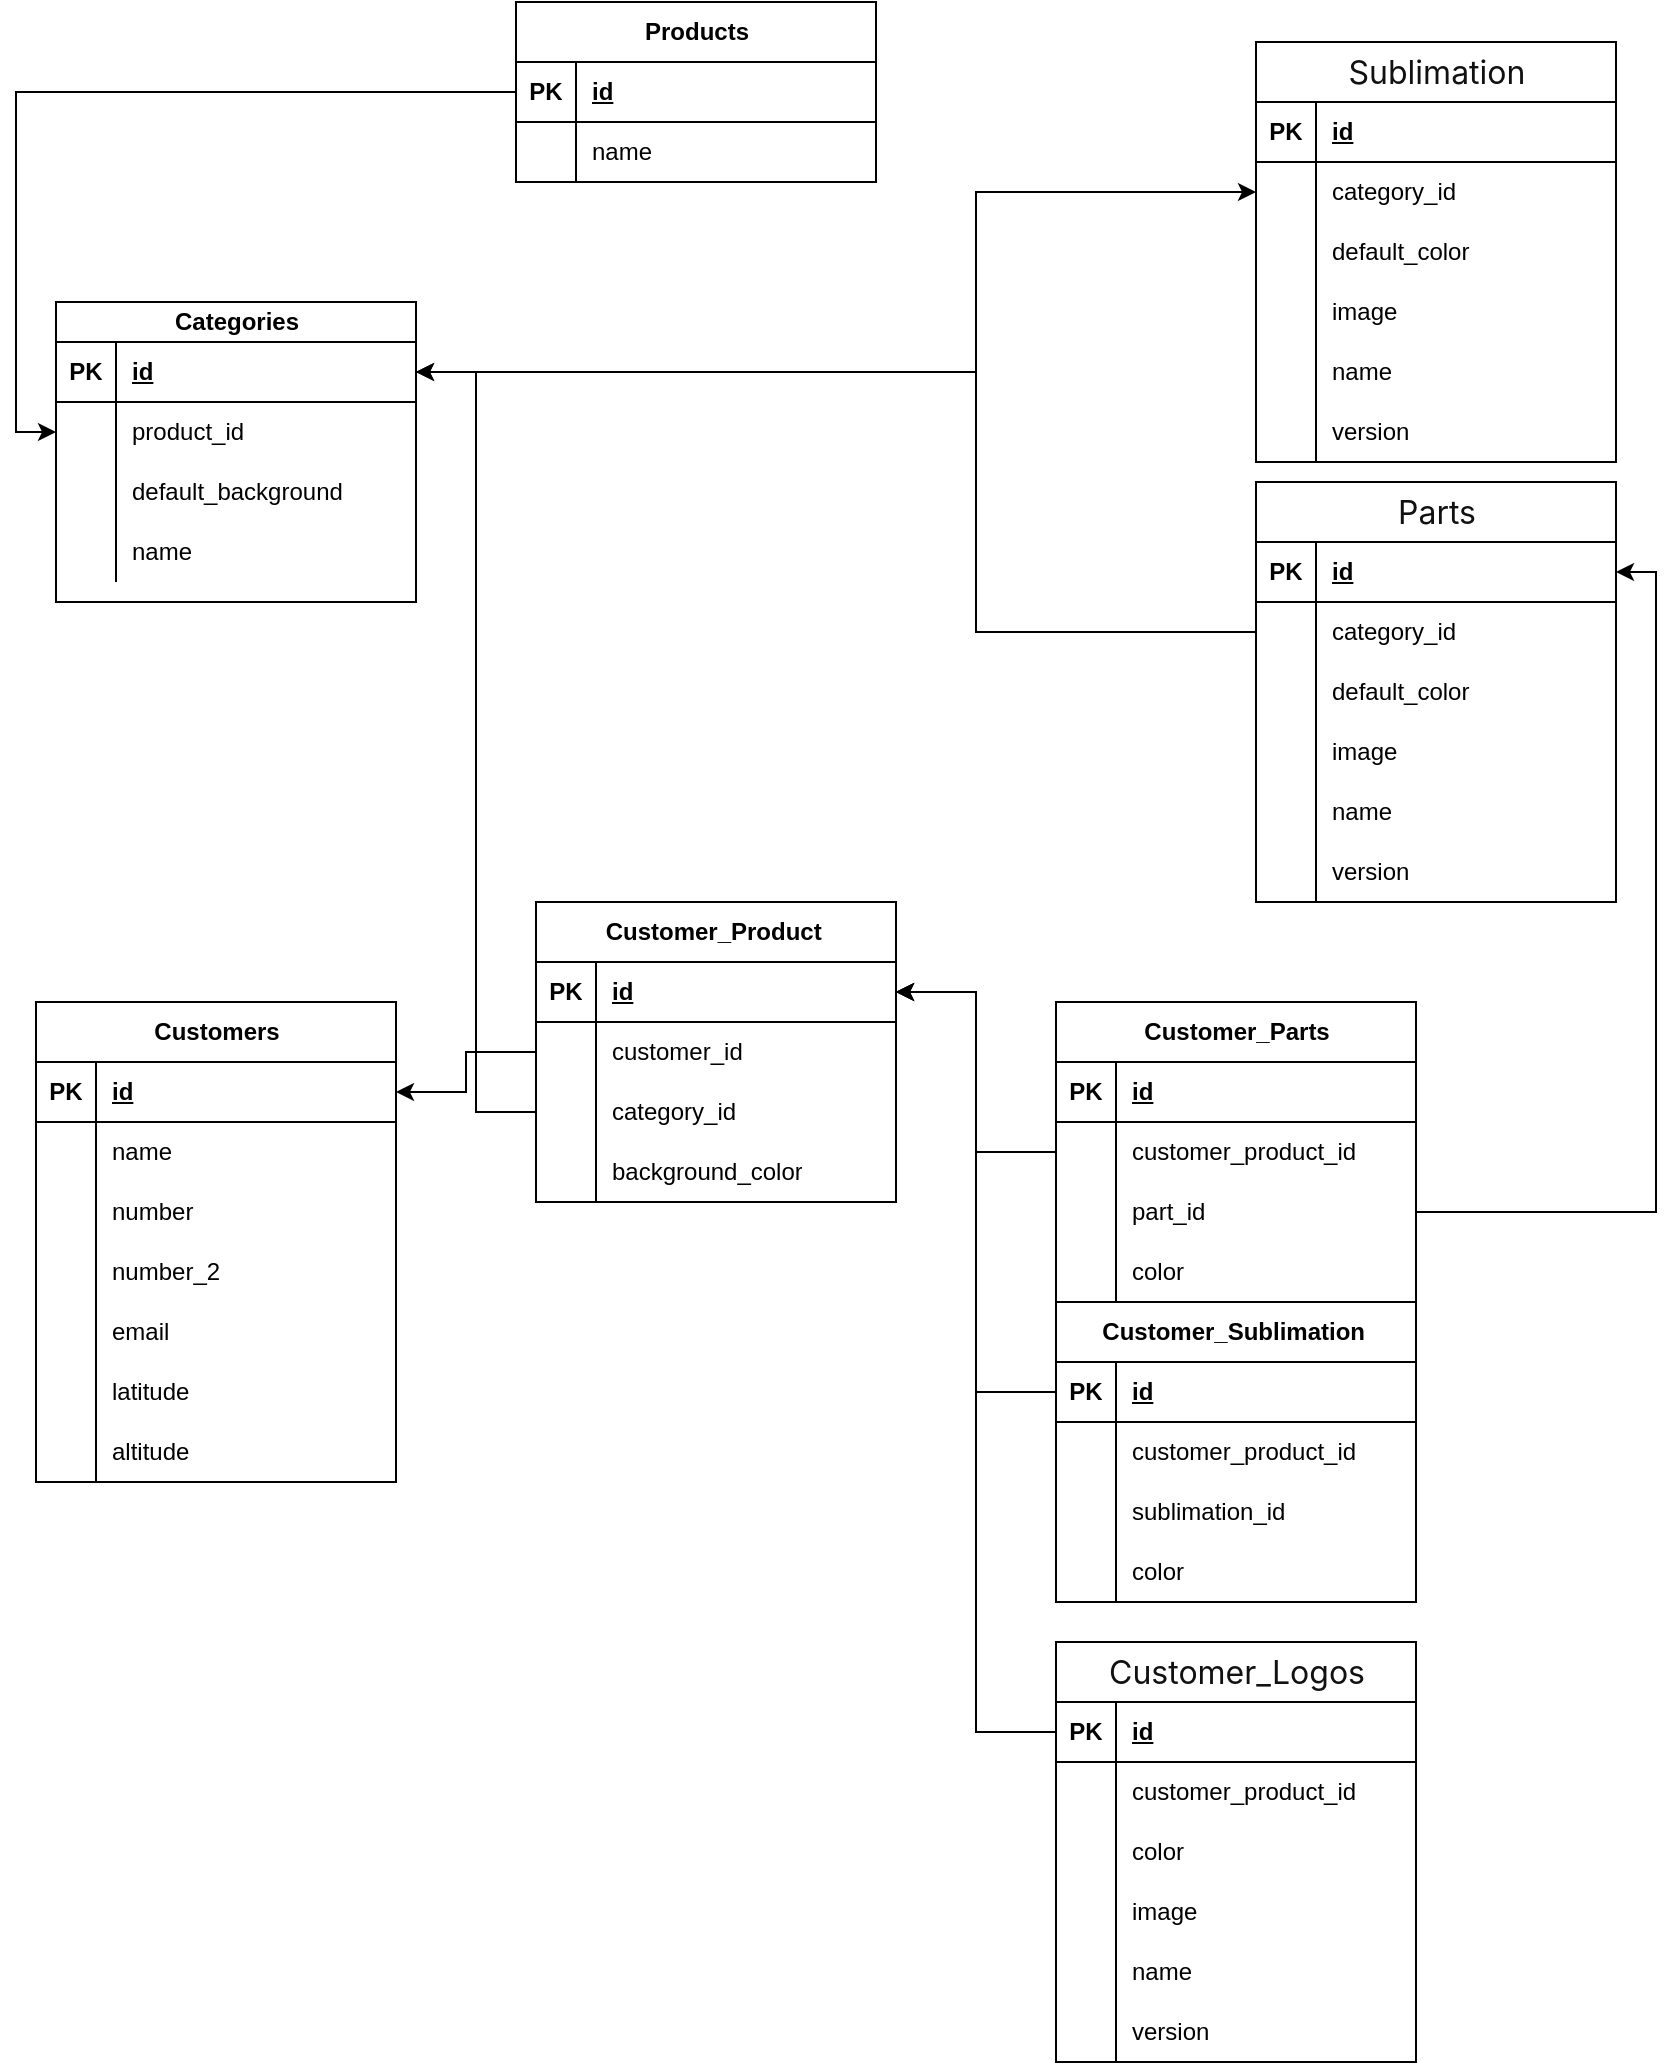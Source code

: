 <mxfile version="24.4.9" type="device">
  <diagram name="Page-1" id="UNpAzSC1T7zD9veymnvY">
    <mxGraphModel dx="3000" dy="2614" grid="1" gridSize="10" guides="1" tooltips="1" connect="1" arrows="1" fold="1" page="1" pageScale="1" pageWidth="850" pageHeight="1100" math="0" shadow="0">
      <root>
        <mxCell id="0" />
        <mxCell id="1" parent="0" />
        <mxCell id="gcNN398vNi2Sm4N6lBaj-1" value="Products" style="shape=table;startSize=30;container=1;collapsible=1;childLayout=tableLayout;fixedRows=1;rowLines=0;fontStyle=1;align=center;resizeLast=1;html=1;" vertex="1" parent="1">
          <mxGeometry x="270" y="-10" width="180" height="90" as="geometry" />
        </mxCell>
        <mxCell id="gcNN398vNi2Sm4N6lBaj-2" value="" style="shape=tableRow;horizontal=0;startSize=0;swimlaneHead=0;swimlaneBody=0;fillColor=none;collapsible=0;dropTarget=0;points=[[0,0.5],[1,0.5]];portConstraint=eastwest;top=0;left=0;right=0;bottom=1;" vertex="1" parent="gcNN398vNi2Sm4N6lBaj-1">
          <mxGeometry y="30" width="180" height="30" as="geometry" />
        </mxCell>
        <mxCell id="gcNN398vNi2Sm4N6lBaj-3" value="PK" style="shape=partialRectangle;connectable=0;fillColor=none;top=0;left=0;bottom=0;right=0;fontStyle=1;overflow=hidden;whiteSpace=wrap;html=1;" vertex="1" parent="gcNN398vNi2Sm4N6lBaj-2">
          <mxGeometry width="30" height="30" as="geometry">
            <mxRectangle width="30" height="30" as="alternateBounds" />
          </mxGeometry>
        </mxCell>
        <mxCell id="gcNN398vNi2Sm4N6lBaj-4" value="id" style="shape=partialRectangle;connectable=0;fillColor=none;top=0;left=0;bottom=0;right=0;align=left;spacingLeft=6;fontStyle=5;overflow=hidden;whiteSpace=wrap;html=1;" vertex="1" parent="gcNN398vNi2Sm4N6lBaj-2">
          <mxGeometry x="30" width="150" height="30" as="geometry">
            <mxRectangle width="150" height="30" as="alternateBounds" />
          </mxGeometry>
        </mxCell>
        <mxCell id="gcNN398vNi2Sm4N6lBaj-5" value="" style="shape=tableRow;horizontal=0;startSize=0;swimlaneHead=0;swimlaneBody=0;fillColor=none;collapsible=0;dropTarget=0;points=[[0,0.5],[1,0.5]];portConstraint=eastwest;top=0;left=0;right=0;bottom=0;" vertex="1" parent="gcNN398vNi2Sm4N6lBaj-1">
          <mxGeometry y="60" width="180" height="30" as="geometry" />
        </mxCell>
        <mxCell id="gcNN398vNi2Sm4N6lBaj-6" value="" style="shape=partialRectangle;connectable=0;fillColor=none;top=0;left=0;bottom=0;right=0;editable=1;overflow=hidden;whiteSpace=wrap;html=1;" vertex="1" parent="gcNN398vNi2Sm4N6lBaj-5">
          <mxGeometry width="30" height="30" as="geometry">
            <mxRectangle width="30" height="30" as="alternateBounds" />
          </mxGeometry>
        </mxCell>
        <mxCell id="gcNN398vNi2Sm4N6lBaj-7" value="name" style="shape=partialRectangle;connectable=0;fillColor=none;top=0;left=0;bottom=0;right=0;align=left;spacingLeft=6;overflow=hidden;whiteSpace=wrap;html=1;" vertex="1" parent="gcNN398vNi2Sm4N6lBaj-5">
          <mxGeometry x="30" width="150" height="30" as="geometry">
            <mxRectangle width="150" height="30" as="alternateBounds" />
          </mxGeometry>
        </mxCell>
        <mxCell id="gcNN398vNi2Sm4N6lBaj-14" value="Categories" style="shape=table;startSize=20;container=1;collapsible=1;childLayout=tableLayout;fixedRows=1;rowLines=0;fontStyle=1;align=center;resizeLast=1;html=1;" vertex="1" parent="1">
          <mxGeometry x="40" y="140" width="180" height="150" as="geometry" />
        </mxCell>
        <mxCell id="gcNN398vNi2Sm4N6lBaj-15" value="" style="shape=tableRow;horizontal=0;startSize=0;swimlaneHead=0;swimlaneBody=0;fillColor=none;collapsible=0;dropTarget=0;points=[[0,0.5],[1,0.5]];portConstraint=eastwest;top=0;left=0;right=0;bottom=1;" vertex="1" parent="gcNN398vNi2Sm4N6lBaj-14">
          <mxGeometry y="20" width="180" height="30" as="geometry" />
        </mxCell>
        <mxCell id="gcNN398vNi2Sm4N6lBaj-16" value="PK" style="shape=partialRectangle;connectable=0;fillColor=none;top=0;left=0;bottom=0;right=0;fontStyle=1;overflow=hidden;whiteSpace=wrap;html=1;" vertex="1" parent="gcNN398vNi2Sm4N6lBaj-15">
          <mxGeometry width="30" height="30" as="geometry">
            <mxRectangle width="30" height="30" as="alternateBounds" />
          </mxGeometry>
        </mxCell>
        <mxCell id="gcNN398vNi2Sm4N6lBaj-17" value="id" style="shape=partialRectangle;connectable=0;fillColor=none;top=0;left=0;bottom=0;right=0;align=left;spacingLeft=6;fontStyle=5;overflow=hidden;whiteSpace=wrap;html=1;" vertex="1" parent="gcNN398vNi2Sm4N6lBaj-15">
          <mxGeometry x="30" width="150" height="30" as="geometry">
            <mxRectangle width="150" height="30" as="alternateBounds" />
          </mxGeometry>
        </mxCell>
        <mxCell id="gcNN398vNi2Sm4N6lBaj-18" value="" style="shape=tableRow;horizontal=0;startSize=0;swimlaneHead=0;swimlaneBody=0;fillColor=none;collapsible=0;dropTarget=0;points=[[0,0.5],[1,0.5]];portConstraint=eastwest;top=0;left=0;right=0;bottom=0;" vertex="1" parent="gcNN398vNi2Sm4N6lBaj-14">
          <mxGeometry y="50" width="180" height="30" as="geometry" />
        </mxCell>
        <mxCell id="gcNN398vNi2Sm4N6lBaj-19" value="" style="shape=partialRectangle;connectable=0;fillColor=none;top=0;left=0;bottom=0;right=0;editable=1;overflow=hidden;whiteSpace=wrap;html=1;" vertex="1" parent="gcNN398vNi2Sm4N6lBaj-18">
          <mxGeometry width="30" height="30" as="geometry">
            <mxRectangle width="30" height="30" as="alternateBounds" />
          </mxGeometry>
        </mxCell>
        <mxCell id="gcNN398vNi2Sm4N6lBaj-20" value="product_id" style="shape=partialRectangle;connectable=0;fillColor=none;top=0;left=0;bottom=0;right=0;align=left;spacingLeft=6;overflow=hidden;whiteSpace=wrap;html=1;" vertex="1" parent="gcNN398vNi2Sm4N6lBaj-18">
          <mxGeometry x="30" width="150" height="30" as="geometry">
            <mxRectangle width="150" height="30" as="alternateBounds" />
          </mxGeometry>
        </mxCell>
        <mxCell id="gcNN398vNi2Sm4N6lBaj-21" value="" style="shape=tableRow;horizontal=0;startSize=0;swimlaneHead=0;swimlaneBody=0;fillColor=none;collapsible=0;dropTarget=0;points=[[0,0.5],[1,0.5]];portConstraint=eastwest;top=0;left=0;right=0;bottom=0;" vertex="1" parent="gcNN398vNi2Sm4N6lBaj-14">
          <mxGeometry y="80" width="180" height="30" as="geometry" />
        </mxCell>
        <mxCell id="gcNN398vNi2Sm4N6lBaj-22" value="" style="shape=partialRectangle;connectable=0;fillColor=none;top=0;left=0;bottom=0;right=0;editable=1;overflow=hidden;whiteSpace=wrap;html=1;" vertex="1" parent="gcNN398vNi2Sm4N6lBaj-21">
          <mxGeometry width="30" height="30" as="geometry">
            <mxRectangle width="30" height="30" as="alternateBounds" />
          </mxGeometry>
        </mxCell>
        <mxCell id="gcNN398vNi2Sm4N6lBaj-23" value="default_background" style="shape=partialRectangle;connectable=0;fillColor=none;top=0;left=0;bottom=0;right=0;align=left;spacingLeft=6;overflow=hidden;whiteSpace=wrap;html=1;" vertex="1" parent="gcNN398vNi2Sm4N6lBaj-21">
          <mxGeometry x="30" width="150" height="30" as="geometry">
            <mxRectangle width="150" height="30" as="alternateBounds" />
          </mxGeometry>
        </mxCell>
        <mxCell id="gcNN398vNi2Sm4N6lBaj-24" value="" style="shape=tableRow;horizontal=0;startSize=0;swimlaneHead=0;swimlaneBody=0;fillColor=none;collapsible=0;dropTarget=0;points=[[0,0.5],[1,0.5]];portConstraint=eastwest;top=0;left=0;right=0;bottom=0;" vertex="1" parent="gcNN398vNi2Sm4N6lBaj-14">
          <mxGeometry y="110" width="180" height="30" as="geometry" />
        </mxCell>
        <mxCell id="gcNN398vNi2Sm4N6lBaj-25" value="" style="shape=partialRectangle;connectable=0;fillColor=none;top=0;left=0;bottom=0;right=0;editable=1;overflow=hidden;whiteSpace=wrap;html=1;" vertex="1" parent="gcNN398vNi2Sm4N6lBaj-24">
          <mxGeometry width="30" height="30" as="geometry">
            <mxRectangle width="30" height="30" as="alternateBounds" />
          </mxGeometry>
        </mxCell>
        <mxCell id="gcNN398vNi2Sm4N6lBaj-26" value="name" style="shape=partialRectangle;connectable=0;fillColor=none;top=0;left=0;bottom=0;right=0;align=left;spacingLeft=6;overflow=hidden;whiteSpace=wrap;html=1;" vertex="1" parent="gcNN398vNi2Sm4N6lBaj-24">
          <mxGeometry x="30" width="150" height="30" as="geometry">
            <mxRectangle width="150" height="30" as="alternateBounds" />
          </mxGeometry>
        </mxCell>
        <mxCell id="gcNN398vNi2Sm4N6lBaj-27" style="edgeStyle=orthogonalEdgeStyle;rounded=0;orthogonalLoop=1;jettySize=auto;html=1;" edge="1" parent="1" source="gcNN398vNi2Sm4N6lBaj-2" target="gcNN398vNi2Sm4N6lBaj-18">
          <mxGeometry relative="1" as="geometry">
            <Array as="points">
              <mxPoint x="20" y="35" />
              <mxPoint x="20" y="205" />
            </Array>
          </mxGeometry>
        </mxCell>
        <mxCell id="gcNN398vNi2Sm4N6lBaj-28" value="&lt;span style=&quot;color: rgb(17, 17, 17); font-family: -apple-system, BlinkMacSystemFont, &amp;quot;Segoe UI&amp;quot;, Roboto, Oxygen-Sans, &amp;quot;Apple Color Emoji&amp;quot;, &amp;quot;Segoe UI Emoji&amp;quot;, &amp;quot;Segoe UI Symbol&amp;quot;, Ubuntu, Cantarell, &amp;quot;Fira Sans&amp;quot;, &amp;quot;Droid Sans&amp;quot;, &amp;quot;Helvetica Neue&amp;quot;, Helvetica, &amp;quot;ヒラギノ角ゴ Pro W3&amp;quot;, メイリオ, Meiryo, &amp;quot;ＭＳ Ｐゴシック&amp;quot;, Arial, sans-serif; font-size: 16px; font-weight: 400; text-align: left; text-wrap: wrap; background-color: rgb(255, 255, 255);&quot;&gt;Sublimation&lt;/span&gt;" style="shape=table;startSize=30;container=1;collapsible=1;childLayout=tableLayout;fixedRows=1;rowLines=0;fontStyle=1;align=center;resizeLast=1;html=1;" vertex="1" parent="1">
          <mxGeometry x="640" y="10" width="180" height="210" as="geometry">
            <mxRectangle x="520" y="100" width="120" height="30" as="alternateBounds" />
          </mxGeometry>
        </mxCell>
        <mxCell id="gcNN398vNi2Sm4N6lBaj-29" value="" style="shape=tableRow;horizontal=0;startSize=0;swimlaneHead=0;swimlaneBody=0;fillColor=none;collapsible=0;dropTarget=0;points=[[0,0.5],[1,0.5]];portConstraint=eastwest;top=0;left=0;right=0;bottom=1;" vertex="1" parent="gcNN398vNi2Sm4N6lBaj-28">
          <mxGeometry y="30" width="180" height="30" as="geometry" />
        </mxCell>
        <mxCell id="gcNN398vNi2Sm4N6lBaj-30" value="PK" style="shape=partialRectangle;connectable=0;fillColor=none;top=0;left=0;bottom=0;right=0;fontStyle=1;overflow=hidden;whiteSpace=wrap;html=1;" vertex="1" parent="gcNN398vNi2Sm4N6lBaj-29">
          <mxGeometry width="30" height="30" as="geometry">
            <mxRectangle width="30" height="30" as="alternateBounds" />
          </mxGeometry>
        </mxCell>
        <mxCell id="gcNN398vNi2Sm4N6lBaj-31" value="id" style="shape=partialRectangle;connectable=0;fillColor=none;top=0;left=0;bottom=0;right=0;align=left;spacingLeft=6;fontStyle=5;overflow=hidden;whiteSpace=wrap;html=1;" vertex="1" parent="gcNN398vNi2Sm4N6lBaj-29">
          <mxGeometry x="30" width="150" height="30" as="geometry">
            <mxRectangle width="150" height="30" as="alternateBounds" />
          </mxGeometry>
        </mxCell>
        <mxCell id="gcNN398vNi2Sm4N6lBaj-32" value="" style="shape=tableRow;horizontal=0;startSize=0;swimlaneHead=0;swimlaneBody=0;fillColor=none;collapsible=0;dropTarget=0;points=[[0,0.5],[1,0.5]];portConstraint=eastwest;top=0;left=0;right=0;bottom=0;" vertex="1" parent="gcNN398vNi2Sm4N6lBaj-28">
          <mxGeometry y="60" width="180" height="30" as="geometry" />
        </mxCell>
        <mxCell id="gcNN398vNi2Sm4N6lBaj-33" value="" style="shape=partialRectangle;connectable=0;fillColor=none;top=0;left=0;bottom=0;right=0;editable=1;overflow=hidden;whiteSpace=wrap;html=1;" vertex="1" parent="gcNN398vNi2Sm4N6lBaj-32">
          <mxGeometry width="30" height="30" as="geometry">
            <mxRectangle width="30" height="30" as="alternateBounds" />
          </mxGeometry>
        </mxCell>
        <mxCell id="gcNN398vNi2Sm4N6lBaj-34" value="category_id" style="shape=partialRectangle;connectable=0;fillColor=none;top=0;left=0;bottom=0;right=0;align=left;spacingLeft=6;overflow=hidden;whiteSpace=wrap;html=1;" vertex="1" parent="gcNN398vNi2Sm4N6lBaj-32">
          <mxGeometry x="30" width="150" height="30" as="geometry">
            <mxRectangle width="150" height="30" as="alternateBounds" />
          </mxGeometry>
        </mxCell>
        <mxCell id="gcNN398vNi2Sm4N6lBaj-35" value="" style="shape=tableRow;horizontal=0;startSize=0;swimlaneHead=0;swimlaneBody=0;fillColor=none;collapsible=0;dropTarget=0;points=[[0,0.5],[1,0.5]];portConstraint=eastwest;top=0;left=0;right=0;bottom=0;" vertex="1" parent="gcNN398vNi2Sm4N6lBaj-28">
          <mxGeometry y="90" width="180" height="30" as="geometry" />
        </mxCell>
        <mxCell id="gcNN398vNi2Sm4N6lBaj-36" value="" style="shape=partialRectangle;connectable=0;fillColor=none;top=0;left=0;bottom=0;right=0;editable=1;overflow=hidden;whiteSpace=wrap;html=1;" vertex="1" parent="gcNN398vNi2Sm4N6lBaj-35">
          <mxGeometry width="30" height="30" as="geometry">
            <mxRectangle width="30" height="30" as="alternateBounds" />
          </mxGeometry>
        </mxCell>
        <mxCell id="gcNN398vNi2Sm4N6lBaj-37" value="default_color" style="shape=partialRectangle;connectable=0;fillColor=none;top=0;left=0;bottom=0;right=0;align=left;spacingLeft=6;overflow=hidden;whiteSpace=wrap;html=1;" vertex="1" parent="gcNN398vNi2Sm4N6lBaj-35">
          <mxGeometry x="30" width="150" height="30" as="geometry">
            <mxRectangle width="150" height="30" as="alternateBounds" />
          </mxGeometry>
        </mxCell>
        <mxCell id="gcNN398vNi2Sm4N6lBaj-38" value="" style="shape=tableRow;horizontal=0;startSize=0;swimlaneHead=0;swimlaneBody=0;fillColor=none;collapsible=0;dropTarget=0;points=[[0,0.5],[1,0.5]];portConstraint=eastwest;top=0;left=0;right=0;bottom=0;" vertex="1" parent="gcNN398vNi2Sm4N6lBaj-28">
          <mxGeometry y="120" width="180" height="30" as="geometry" />
        </mxCell>
        <mxCell id="gcNN398vNi2Sm4N6lBaj-39" value="" style="shape=partialRectangle;connectable=0;fillColor=none;top=0;left=0;bottom=0;right=0;editable=1;overflow=hidden;whiteSpace=wrap;html=1;" vertex="1" parent="gcNN398vNi2Sm4N6lBaj-38">
          <mxGeometry width="30" height="30" as="geometry">
            <mxRectangle width="30" height="30" as="alternateBounds" />
          </mxGeometry>
        </mxCell>
        <mxCell id="gcNN398vNi2Sm4N6lBaj-40" value="image" style="shape=partialRectangle;connectable=0;fillColor=none;top=0;left=0;bottom=0;right=0;align=left;spacingLeft=6;overflow=hidden;whiteSpace=wrap;html=1;" vertex="1" parent="gcNN398vNi2Sm4N6lBaj-38">
          <mxGeometry x="30" width="150" height="30" as="geometry">
            <mxRectangle width="150" height="30" as="alternateBounds" />
          </mxGeometry>
        </mxCell>
        <mxCell id="gcNN398vNi2Sm4N6lBaj-41" value="" style="shape=tableRow;horizontal=0;startSize=0;swimlaneHead=0;swimlaneBody=0;fillColor=none;collapsible=0;dropTarget=0;points=[[0,0.5],[1,0.5]];portConstraint=eastwest;top=0;left=0;right=0;bottom=0;" vertex="1" parent="gcNN398vNi2Sm4N6lBaj-28">
          <mxGeometry y="150" width="180" height="30" as="geometry" />
        </mxCell>
        <mxCell id="gcNN398vNi2Sm4N6lBaj-42" value="" style="shape=partialRectangle;connectable=0;fillColor=none;top=0;left=0;bottom=0;right=0;editable=1;overflow=hidden;whiteSpace=wrap;html=1;" vertex="1" parent="gcNN398vNi2Sm4N6lBaj-41">
          <mxGeometry width="30" height="30" as="geometry">
            <mxRectangle width="30" height="30" as="alternateBounds" />
          </mxGeometry>
        </mxCell>
        <mxCell id="gcNN398vNi2Sm4N6lBaj-43" value="name" style="shape=partialRectangle;connectable=0;fillColor=none;top=0;left=0;bottom=0;right=0;align=left;spacingLeft=6;overflow=hidden;whiteSpace=wrap;html=1;" vertex="1" parent="gcNN398vNi2Sm4N6lBaj-41">
          <mxGeometry x="30" width="150" height="30" as="geometry">
            <mxRectangle width="150" height="30" as="alternateBounds" />
          </mxGeometry>
        </mxCell>
        <mxCell id="gcNN398vNi2Sm4N6lBaj-45" value="" style="shape=tableRow;horizontal=0;startSize=0;swimlaneHead=0;swimlaneBody=0;fillColor=none;collapsible=0;dropTarget=0;points=[[0,0.5],[1,0.5]];portConstraint=eastwest;top=0;left=0;right=0;bottom=0;" vertex="1" parent="gcNN398vNi2Sm4N6lBaj-28">
          <mxGeometry y="180" width="180" height="30" as="geometry" />
        </mxCell>
        <mxCell id="gcNN398vNi2Sm4N6lBaj-46" value="" style="shape=partialRectangle;connectable=0;fillColor=none;top=0;left=0;bottom=0;right=0;editable=1;overflow=hidden;whiteSpace=wrap;html=1;" vertex="1" parent="gcNN398vNi2Sm4N6lBaj-45">
          <mxGeometry width="30" height="30" as="geometry">
            <mxRectangle width="30" height="30" as="alternateBounds" />
          </mxGeometry>
        </mxCell>
        <mxCell id="gcNN398vNi2Sm4N6lBaj-47" value="version" style="shape=partialRectangle;connectable=0;fillColor=none;top=0;left=0;bottom=0;right=0;align=left;spacingLeft=6;overflow=hidden;whiteSpace=wrap;html=1;" vertex="1" parent="gcNN398vNi2Sm4N6lBaj-45">
          <mxGeometry x="30" width="150" height="30" as="geometry">
            <mxRectangle width="150" height="30" as="alternateBounds" />
          </mxGeometry>
        </mxCell>
        <mxCell id="gcNN398vNi2Sm4N6lBaj-44" style="edgeStyle=orthogonalEdgeStyle;rounded=0;orthogonalLoop=1;jettySize=auto;html=1;" edge="1" parent="1" source="gcNN398vNi2Sm4N6lBaj-15" target="gcNN398vNi2Sm4N6lBaj-32">
          <mxGeometry relative="1" as="geometry">
            <Array as="points">
              <mxPoint x="500" y="175" />
              <mxPoint x="500" y="85" />
            </Array>
          </mxGeometry>
        </mxCell>
        <mxCell id="gcNN398vNi2Sm4N6lBaj-48" value="&lt;span style=&quot;color: rgb(17, 17, 17); font-family: -apple-system, BlinkMacSystemFont, &amp;quot;Segoe UI&amp;quot;, Roboto, Oxygen-Sans, &amp;quot;Apple Color Emoji&amp;quot;, &amp;quot;Segoe UI Emoji&amp;quot;, &amp;quot;Segoe UI Symbol&amp;quot;, Ubuntu, Cantarell, &amp;quot;Fira Sans&amp;quot;, &amp;quot;Droid Sans&amp;quot;, &amp;quot;Helvetica Neue&amp;quot;, Helvetica, &amp;quot;ヒラギノ角ゴ Pro W3&amp;quot;, メイリオ, Meiryo, &amp;quot;ＭＳ Ｐゴシック&amp;quot;, Arial, sans-serif; font-size: 16px; font-weight: 400; text-align: left; text-wrap: wrap; background-color: rgb(255, 255, 255);&quot;&gt;Parts&lt;/span&gt;" style="shape=table;startSize=30;container=1;collapsible=1;childLayout=tableLayout;fixedRows=1;rowLines=0;fontStyle=1;align=center;resizeLast=1;html=1;" vertex="1" parent="1">
          <mxGeometry x="640" y="230" width="180" height="210" as="geometry">
            <mxRectangle x="520" y="100" width="120" height="30" as="alternateBounds" />
          </mxGeometry>
        </mxCell>
        <mxCell id="gcNN398vNi2Sm4N6lBaj-49" value="" style="shape=tableRow;horizontal=0;startSize=0;swimlaneHead=0;swimlaneBody=0;fillColor=none;collapsible=0;dropTarget=0;points=[[0,0.5],[1,0.5]];portConstraint=eastwest;top=0;left=0;right=0;bottom=1;" vertex="1" parent="gcNN398vNi2Sm4N6lBaj-48">
          <mxGeometry y="30" width="180" height="30" as="geometry" />
        </mxCell>
        <mxCell id="gcNN398vNi2Sm4N6lBaj-50" value="PK" style="shape=partialRectangle;connectable=0;fillColor=none;top=0;left=0;bottom=0;right=0;fontStyle=1;overflow=hidden;whiteSpace=wrap;html=1;" vertex="1" parent="gcNN398vNi2Sm4N6lBaj-49">
          <mxGeometry width="30" height="30" as="geometry">
            <mxRectangle width="30" height="30" as="alternateBounds" />
          </mxGeometry>
        </mxCell>
        <mxCell id="gcNN398vNi2Sm4N6lBaj-51" value="id" style="shape=partialRectangle;connectable=0;fillColor=none;top=0;left=0;bottom=0;right=0;align=left;spacingLeft=6;fontStyle=5;overflow=hidden;whiteSpace=wrap;html=1;" vertex="1" parent="gcNN398vNi2Sm4N6lBaj-49">
          <mxGeometry x="30" width="150" height="30" as="geometry">
            <mxRectangle width="150" height="30" as="alternateBounds" />
          </mxGeometry>
        </mxCell>
        <mxCell id="gcNN398vNi2Sm4N6lBaj-52" value="" style="shape=tableRow;horizontal=0;startSize=0;swimlaneHead=0;swimlaneBody=0;fillColor=none;collapsible=0;dropTarget=0;points=[[0,0.5],[1,0.5]];portConstraint=eastwest;top=0;left=0;right=0;bottom=0;" vertex="1" parent="gcNN398vNi2Sm4N6lBaj-48">
          <mxGeometry y="60" width="180" height="30" as="geometry" />
        </mxCell>
        <mxCell id="gcNN398vNi2Sm4N6lBaj-53" value="" style="shape=partialRectangle;connectable=0;fillColor=none;top=0;left=0;bottom=0;right=0;editable=1;overflow=hidden;whiteSpace=wrap;html=1;" vertex="1" parent="gcNN398vNi2Sm4N6lBaj-52">
          <mxGeometry width="30" height="30" as="geometry">
            <mxRectangle width="30" height="30" as="alternateBounds" />
          </mxGeometry>
        </mxCell>
        <mxCell id="gcNN398vNi2Sm4N6lBaj-54" value="category_id" style="shape=partialRectangle;connectable=0;fillColor=none;top=0;left=0;bottom=0;right=0;align=left;spacingLeft=6;overflow=hidden;whiteSpace=wrap;html=1;" vertex="1" parent="gcNN398vNi2Sm4N6lBaj-52">
          <mxGeometry x="30" width="150" height="30" as="geometry">
            <mxRectangle width="150" height="30" as="alternateBounds" />
          </mxGeometry>
        </mxCell>
        <mxCell id="gcNN398vNi2Sm4N6lBaj-55" value="" style="shape=tableRow;horizontal=0;startSize=0;swimlaneHead=0;swimlaneBody=0;fillColor=none;collapsible=0;dropTarget=0;points=[[0,0.5],[1,0.5]];portConstraint=eastwest;top=0;left=0;right=0;bottom=0;" vertex="1" parent="gcNN398vNi2Sm4N6lBaj-48">
          <mxGeometry y="90" width="180" height="30" as="geometry" />
        </mxCell>
        <mxCell id="gcNN398vNi2Sm4N6lBaj-56" value="" style="shape=partialRectangle;connectable=0;fillColor=none;top=0;left=0;bottom=0;right=0;editable=1;overflow=hidden;whiteSpace=wrap;html=1;" vertex="1" parent="gcNN398vNi2Sm4N6lBaj-55">
          <mxGeometry width="30" height="30" as="geometry">
            <mxRectangle width="30" height="30" as="alternateBounds" />
          </mxGeometry>
        </mxCell>
        <mxCell id="gcNN398vNi2Sm4N6lBaj-57" value="default_color" style="shape=partialRectangle;connectable=0;fillColor=none;top=0;left=0;bottom=0;right=0;align=left;spacingLeft=6;overflow=hidden;whiteSpace=wrap;html=1;" vertex="1" parent="gcNN398vNi2Sm4N6lBaj-55">
          <mxGeometry x="30" width="150" height="30" as="geometry">
            <mxRectangle width="150" height="30" as="alternateBounds" />
          </mxGeometry>
        </mxCell>
        <mxCell id="gcNN398vNi2Sm4N6lBaj-58" value="" style="shape=tableRow;horizontal=0;startSize=0;swimlaneHead=0;swimlaneBody=0;fillColor=none;collapsible=0;dropTarget=0;points=[[0,0.5],[1,0.5]];portConstraint=eastwest;top=0;left=0;right=0;bottom=0;" vertex="1" parent="gcNN398vNi2Sm4N6lBaj-48">
          <mxGeometry y="120" width="180" height="30" as="geometry" />
        </mxCell>
        <mxCell id="gcNN398vNi2Sm4N6lBaj-59" value="" style="shape=partialRectangle;connectable=0;fillColor=none;top=0;left=0;bottom=0;right=0;editable=1;overflow=hidden;whiteSpace=wrap;html=1;" vertex="1" parent="gcNN398vNi2Sm4N6lBaj-58">
          <mxGeometry width="30" height="30" as="geometry">
            <mxRectangle width="30" height="30" as="alternateBounds" />
          </mxGeometry>
        </mxCell>
        <mxCell id="gcNN398vNi2Sm4N6lBaj-60" value="image" style="shape=partialRectangle;connectable=0;fillColor=none;top=0;left=0;bottom=0;right=0;align=left;spacingLeft=6;overflow=hidden;whiteSpace=wrap;html=1;" vertex="1" parent="gcNN398vNi2Sm4N6lBaj-58">
          <mxGeometry x="30" width="150" height="30" as="geometry">
            <mxRectangle width="150" height="30" as="alternateBounds" />
          </mxGeometry>
        </mxCell>
        <mxCell id="gcNN398vNi2Sm4N6lBaj-61" value="" style="shape=tableRow;horizontal=0;startSize=0;swimlaneHead=0;swimlaneBody=0;fillColor=none;collapsible=0;dropTarget=0;points=[[0,0.5],[1,0.5]];portConstraint=eastwest;top=0;left=0;right=0;bottom=0;" vertex="1" parent="gcNN398vNi2Sm4N6lBaj-48">
          <mxGeometry y="150" width="180" height="30" as="geometry" />
        </mxCell>
        <mxCell id="gcNN398vNi2Sm4N6lBaj-62" value="" style="shape=partialRectangle;connectable=0;fillColor=none;top=0;left=0;bottom=0;right=0;editable=1;overflow=hidden;whiteSpace=wrap;html=1;" vertex="1" parent="gcNN398vNi2Sm4N6lBaj-61">
          <mxGeometry width="30" height="30" as="geometry">
            <mxRectangle width="30" height="30" as="alternateBounds" />
          </mxGeometry>
        </mxCell>
        <mxCell id="gcNN398vNi2Sm4N6lBaj-63" value="name" style="shape=partialRectangle;connectable=0;fillColor=none;top=0;left=0;bottom=0;right=0;align=left;spacingLeft=6;overflow=hidden;whiteSpace=wrap;html=1;" vertex="1" parent="gcNN398vNi2Sm4N6lBaj-61">
          <mxGeometry x="30" width="150" height="30" as="geometry">
            <mxRectangle width="150" height="30" as="alternateBounds" />
          </mxGeometry>
        </mxCell>
        <mxCell id="gcNN398vNi2Sm4N6lBaj-64" value="" style="shape=tableRow;horizontal=0;startSize=0;swimlaneHead=0;swimlaneBody=0;fillColor=none;collapsible=0;dropTarget=0;points=[[0,0.5],[1,0.5]];portConstraint=eastwest;top=0;left=0;right=0;bottom=0;" vertex="1" parent="gcNN398vNi2Sm4N6lBaj-48">
          <mxGeometry y="180" width="180" height="30" as="geometry" />
        </mxCell>
        <mxCell id="gcNN398vNi2Sm4N6lBaj-65" value="" style="shape=partialRectangle;connectable=0;fillColor=none;top=0;left=0;bottom=0;right=0;editable=1;overflow=hidden;whiteSpace=wrap;html=1;" vertex="1" parent="gcNN398vNi2Sm4N6lBaj-64">
          <mxGeometry width="30" height="30" as="geometry">
            <mxRectangle width="30" height="30" as="alternateBounds" />
          </mxGeometry>
        </mxCell>
        <mxCell id="gcNN398vNi2Sm4N6lBaj-66" value="version" style="shape=partialRectangle;connectable=0;fillColor=none;top=0;left=0;bottom=0;right=0;align=left;spacingLeft=6;overflow=hidden;whiteSpace=wrap;html=1;" vertex="1" parent="gcNN398vNi2Sm4N6lBaj-64">
          <mxGeometry x="30" width="150" height="30" as="geometry">
            <mxRectangle width="150" height="30" as="alternateBounds" />
          </mxGeometry>
        </mxCell>
        <mxCell id="gcNN398vNi2Sm4N6lBaj-67" style="edgeStyle=orthogonalEdgeStyle;rounded=0;orthogonalLoop=1;jettySize=auto;html=1;" edge="1" parent="1" source="gcNN398vNi2Sm4N6lBaj-52" target="gcNN398vNi2Sm4N6lBaj-15">
          <mxGeometry relative="1" as="geometry">
            <Array as="points">
              <mxPoint x="500" y="305" />
              <mxPoint x="500" y="175" />
            </Array>
          </mxGeometry>
        </mxCell>
        <mxCell id="gcNN398vNi2Sm4N6lBaj-68" value="Customers" style="shape=table;startSize=30;container=1;collapsible=1;childLayout=tableLayout;fixedRows=1;rowLines=0;fontStyle=1;align=center;resizeLast=1;html=1;" vertex="1" parent="1">
          <mxGeometry x="30" y="490" width="180" height="240" as="geometry" />
        </mxCell>
        <mxCell id="gcNN398vNi2Sm4N6lBaj-69" value="" style="shape=tableRow;horizontal=0;startSize=0;swimlaneHead=0;swimlaneBody=0;fillColor=none;collapsible=0;dropTarget=0;points=[[0,0.5],[1,0.5]];portConstraint=eastwest;top=0;left=0;right=0;bottom=1;" vertex="1" parent="gcNN398vNi2Sm4N6lBaj-68">
          <mxGeometry y="30" width="180" height="30" as="geometry" />
        </mxCell>
        <mxCell id="gcNN398vNi2Sm4N6lBaj-70" value="PK" style="shape=partialRectangle;connectable=0;fillColor=none;top=0;left=0;bottom=0;right=0;fontStyle=1;overflow=hidden;whiteSpace=wrap;html=1;" vertex="1" parent="gcNN398vNi2Sm4N6lBaj-69">
          <mxGeometry width="30" height="30" as="geometry">
            <mxRectangle width="30" height="30" as="alternateBounds" />
          </mxGeometry>
        </mxCell>
        <mxCell id="gcNN398vNi2Sm4N6lBaj-71" value="id" style="shape=partialRectangle;connectable=0;fillColor=none;top=0;left=0;bottom=0;right=0;align=left;spacingLeft=6;fontStyle=5;overflow=hidden;whiteSpace=wrap;html=1;" vertex="1" parent="gcNN398vNi2Sm4N6lBaj-69">
          <mxGeometry x="30" width="150" height="30" as="geometry">
            <mxRectangle width="150" height="30" as="alternateBounds" />
          </mxGeometry>
        </mxCell>
        <mxCell id="gcNN398vNi2Sm4N6lBaj-72" value="" style="shape=tableRow;horizontal=0;startSize=0;swimlaneHead=0;swimlaneBody=0;fillColor=none;collapsible=0;dropTarget=0;points=[[0,0.5],[1,0.5]];portConstraint=eastwest;top=0;left=0;right=0;bottom=0;" vertex="1" parent="gcNN398vNi2Sm4N6lBaj-68">
          <mxGeometry y="60" width="180" height="30" as="geometry" />
        </mxCell>
        <mxCell id="gcNN398vNi2Sm4N6lBaj-73" value="" style="shape=partialRectangle;connectable=0;fillColor=none;top=0;left=0;bottom=0;right=0;editable=1;overflow=hidden;whiteSpace=wrap;html=1;" vertex="1" parent="gcNN398vNi2Sm4N6lBaj-72">
          <mxGeometry width="30" height="30" as="geometry">
            <mxRectangle width="30" height="30" as="alternateBounds" />
          </mxGeometry>
        </mxCell>
        <mxCell id="gcNN398vNi2Sm4N6lBaj-74" value="name" style="shape=partialRectangle;connectable=0;fillColor=none;top=0;left=0;bottom=0;right=0;align=left;spacingLeft=6;overflow=hidden;whiteSpace=wrap;html=1;" vertex="1" parent="gcNN398vNi2Sm4N6lBaj-72">
          <mxGeometry x="30" width="150" height="30" as="geometry">
            <mxRectangle width="150" height="30" as="alternateBounds" />
          </mxGeometry>
        </mxCell>
        <mxCell id="gcNN398vNi2Sm4N6lBaj-75" value="" style="shape=tableRow;horizontal=0;startSize=0;swimlaneHead=0;swimlaneBody=0;fillColor=none;collapsible=0;dropTarget=0;points=[[0,0.5],[1,0.5]];portConstraint=eastwest;top=0;left=0;right=0;bottom=0;" vertex="1" parent="gcNN398vNi2Sm4N6lBaj-68">
          <mxGeometry y="90" width="180" height="30" as="geometry" />
        </mxCell>
        <mxCell id="gcNN398vNi2Sm4N6lBaj-76" value="" style="shape=partialRectangle;connectable=0;fillColor=none;top=0;left=0;bottom=0;right=0;editable=1;overflow=hidden;whiteSpace=wrap;html=1;" vertex="1" parent="gcNN398vNi2Sm4N6lBaj-75">
          <mxGeometry width="30" height="30" as="geometry">
            <mxRectangle width="30" height="30" as="alternateBounds" />
          </mxGeometry>
        </mxCell>
        <mxCell id="gcNN398vNi2Sm4N6lBaj-77" value="number" style="shape=partialRectangle;connectable=0;fillColor=none;top=0;left=0;bottom=0;right=0;align=left;spacingLeft=6;overflow=hidden;whiteSpace=wrap;html=1;" vertex="1" parent="gcNN398vNi2Sm4N6lBaj-75">
          <mxGeometry x="30" width="150" height="30" as="geometry">
            <mxRectangle width="150" height="30" as="alternateBounds" />
          </mxGeometry>
        </mxCell>
        <mxCell id="gcNN398vNi2Sm4N6lBaj-81" value="" style="shape=tableRow;horizontal=0;startSize=0;swimlaneHead=0;swimlaneBody=0;fillColor=none;collapsible=0;dropTarget=0;points=[[0,0.5],[1,0.5]];portConstraint=eastwest;top=0;left=0;right=0;bottom=0;" vertex="1" parent="gcNN398vNi2Sm4N6lBaj-68">
          <mxGeometry y="120" width="180" height="30" as="geometry" />
        </mxCell>
        <mxCell id="gcNN398vNi2Sm4N6lBaj-82" value="" style="shape=partialRectangle;connectable=0;fillColor=none;top=0;left=0;bottom=0;right=0;editable=1;overflow=hidden;whiteSpace=wrap;html=1;" vertex="1" parent="gcNN398vNi2Sm4N6lBaj-81">
          <mxGeometry width="30" height="30" as="geometry">
            <mxRectangle width="30" height="30" as="alternateBounds" />
          </mxGeometry>
        </mxCell>
        <mxCell id="gcNN398vNi2Sm4N6lBaj-83" value="number_2" style="shape=partialRectangle;connectable=0;fillColor=none;top=0;left=0;bottom=0;right=0;align=left;spacingLeft=6;overflow=hidden;whiteSpace=wrap;html=1;" vertex="1" parent="gcNN398vNi2Sm4N6lBaj-81">
          <mxGeometry x="30" width="150" height="30" as="geometry">
            <mxRectangle width="150" height="30" as="alternateBounds" />
          </mxGeometry>
        </mxCell>
        <mxCell id="gcNN398vNi2Sm4N6lBaj-78" value="" style="shape=tableRow;horizontal=0;startSize=0;swimlaneHead=0;swimlaneBody=0;fillColor=none;collapsible=0;dropTarget=0;points=[[0,0.5],[1,0.5]];portConstraint=eastwest;top=0;left=0;right=0;bottom=0;" vertex="1" parent="gcNN398vNi2Sm4N6lBaj-68">
          <mxGeometry y="150" width="180" height="30" as="geometry" />
        </mxCell>
        <mxCell id="gcNN398vNi2Sm4N6lBaj-79" value="" style="shape=partialRectangle;connectable=0;fillColor=none;top=0;left=0;bottom=0;right=0;editable=1;overflow=hidden;whiteSpace=wrap;html=1;" vertex="1" parent="gcNN398vNi2Sm4N6lBaj-78">
          <mxGeometry width="30" height="30" as="geometry">
            <mxRectangle width="30" height="30" as="alternateBounds" />
          </mxGeometry>
        </mxCell>
        <mxCell id="gcNN398vNi2Sm4N6lBaj-80" value="email" style="shape=partialRectangle;connectable=0;fillColor=none;top=0;left=0;bottom=0;right=0;align=left;spacingLeft=6;overflow=hidden;whiteSpace=wrap;html=1;" vertex="1" parent="gcNN398vNi2Sm4N6lBaj-78">
          <mxGeometry x="30" width="150" height="30" as="geometry">
            <mxRectangle width="150" height="30" as="alternateBounds" />
          </mxGeometry>
        </mxCell>
        <mxCell id="gcNN398vNi2Sm4N6lBaj-84" value="" style="shape=tableRow;horizontal=0;startSize=0;swimlaneHead=0;swimlaneBody=0;fillColor=none;collapsible=0;dropTarget=0;points=[[0,0.5],[1,0.5]];portConstraint=eastwest;top=0;left=0;right=0;bottom=0;" vertex="1" parent="gcNN398vNi2Sm4N6lBaj-68">
          <mxGeometry y="180" width="180" height="30" as="geometry" />
        </mxCell>
        <mxCell id="gcNN398vNi2Sm4N6lBaj-85" value="" style="shape=partialRectangle;connectable=0;fillColor=none;top=0;left=0;bottom=0;right=0;editable=1;overflow=hidden;whiteSpace=wrap;html=1;" vertex="1" parent="gcNN398vNi2Sm4N6lBaj-84">
          <mxGeometry width="30" height="30" as="geometry">
            <mxRectangle width="30" height="30" as="alternateBounds" />
          </mxGeometry>
        </mxCell>
        <mxCell id="gcNN398vNi2Sm4N6lBaj-86" value="latitude" style="shape=partialRectangle;connectable=0;fillColor=none;top=0;left=0;bottom=0;right=0;align=left;spacingLeft=6;overflow=hidden;whiteSpace=wrap;html=1;" vertex="1" parent="gcNN398vNi2Sm4N6lBaj-84">
          <mxGeometry x="30" width="150" height="30" as="geometry">
            <mxRectangle width="150" height="30" as="alternateBounds" />
          </mxGeometry>
        </mxCell>
        <mxCell id="gcNN398vNi2Sm4N6lBaj-87" value="" style="shape=tableRow;horizontal=0;startSize=0;swimlaneHead=0;swimlaneBody=0;fillColor=none;collapsible=0;dropTarget=0;points=[[0,0.5],[1,0.5]];portConstraint=eastwest;top=0;left=0;right=0;bottom=0;" vertex="1" parent="gcNN398vNi2Sm4N6lBaj-68">
          <mxGeometry y="210" width="180" height="30" as="geometry" />
        </mxCell>
        <mxCell id="gcNN398vNi2Sm4N6lBaj-88" value="" style="shape=partialRectangle;connectable=0;fillColor=none;top=0;left=0;bottom=0;right=0;editable=1;overflow=hidden;whiteSpace=wrap;html=1;" vertex="1" parent="gcNN398vNi2Sm4N6lBaj-87">
          <mxGeometry width="30" height="30" as="geometry">
            <mxRectangle width="30" height="30" as="alternateBounds" />
          </mxGeometry>
        </mxCell>
        <mxCell id="gcNN398vNi2Sm4N6lBaj-89" value="altitude" style="shape=partialRectangle;connectable=0;fillColor=none;top=0;left=0;bottom=0;right=0;align=left;spacingLeft=6;overflow=hidden;whiteSpace=wrap;html=1;" vertex="1" parent="gcNN398vNi2Sm4N6lBaj-87">
          <mxGeometry x="30" width="150" height="30" as="geometry">
            <mxRectangle width="150" height="30" as="alternateBounds" />
          </mxGeometry>
        </mxCell>
        <mxCell id="gcNN398vNi2Sm4N6lBaj-90" value="Customer_Product&amp;nbsp;" style="shape=table;startSize=30;container=1;collapsible=1;childLayout=tableLayout;fixedRows=1;rowLines=0;fontStyle=1;align=center;resizeLast=1;html=1;" vertex="1" parent="1">
          <mxGeometry x="280" y="440" width="180" height="150" as="geometry" />
        </mxCell>
        <mxCell id="gcNN398vNi2Sm4N6lBaj-91" value="" style="shape=tableRow;horizontal=0;startSize=0;swimlaneHead=0;swimlaneBody=0;fillColor=none;collapsible=0;dropTarget=0;points=[[0,0.5],[1,0.5]];portConstraint=eastwest;top=0;left=0;right=0;bottom=1;" vertex="1" parent="gcNN398vNi2Sm4N6lBaj-90">
          <mxGeometry y="30" width="180" height="30" as="geometry" />
        </mxCell>
        <mxCell id="gcNN398vNi2Sm4N6lBaj-92" value="PK" style="shape=partialRectangle;connectable=0;fillColor=none;top=0;left=0;bottom=0;right=0;fontStyle=1;overflow=hidden;whiteSpace=wrap;html=1;" vertex="1" parent="gcNN398vNi2Sm4N6lBaj-91">
          <mxGeometry width="30" height="30" as="geometry">
            <mxRectangle width="30" height="30" as="alternateBounds" />
          </mxGeometry>
        </mxCell>
        <mxCell id="gcNN398vNi2Sm4N6lBaj-93" value="id" style="shape=partialRectangle;connectable=0;fillColor=none;top=0;left=0;bottom=0;right=0;align=left;spacingLeft=6;fontStyle=5;overflow=hidden;whiteSpace=wrap;html=1;" vertex="1" parent="gcNN398vNi2Sm4N6lBaj-91">
          <mxGeometry x="30" width="150" height="30" as="geometry">
            <mxRectangle width="150" height="30" as="alternateBounds" />
          </mxGeometry>
        </mxCell>
        <mxCell id="gcNN398vNi2Sm4N6lBaj-94" value="" style="shape=tableRow;horizontal=0;startSize=0;swimlaneHead=0;swimlaneBody=0;fillColor=none;collapsible=0;dropTarget=0;points=[[0,0.5],[1,0.5]];portConstraint=eastwest;top=0;left=0;right=0;bottom=0;" vertex="1" parent="gcNN398vNi2Sm4N6lBaj-90">
          <mxGeometry y="60" width="180" height="30" as="geometry" />
        </mxCell>
        <mxCell id="gcNN398vNi2Sm4N6lBaj-95" value="" style="shape=partialRectangle;connectable=0;fillColor=none;top=0;left=0;bottom=0;right=0;editable=1;overflow=hidden;whiteSpace=wrap;html=1;" vertex="1" parent="gcNN398vNi2Sm4N6lBaj-94">
          <mxGeometry width="30" height="30" as="geometry">
            <mxRectangle width="30" height="30" as="alternateBounds" />
          </mxGeometry>
        </mxCell>
        <mxCell id="gcNN398vNi2Sm4N6lBaj-96" value="customer_id" style="shape=partialRectangle;connectable=0;fillColor=none;top=0;left=0;bottom=0;right=0;align=left;spacingLeft=6;overflow=hidden;whiteSpace=wrap;html=1;" vertex="1" parent="gcNN398vNi2Sm4N6lBaj-94">
          <mxGeometry x="30" width="150" height="30" as="geometry">
            <mxRectangle width="150" height="30" as="alternateBounds" />
          </mxGeometry>
        </mxCell>
        <mxCell id="gcNN398vNi2Sm4N6lBaj-97" value="" style="shape=tableRow;horizontal=0;startSize=0;swimlaneHead=0;swimlaneBody=0;fillColor=none;collapsible=0;dropTarget=0;points=[[0,0.5],[1,0.5]];portConstraint=eastwest;top=0;left=0;right=0;bottom=0;" vertex="1" parent="gcNN398vNi2Sm4N6lBaj-90">
          <mxGeometry y="90" width="180" height="30" as="geometry" />
        </mxCell>
        <mxCell id="gcNN398vNi2Sm4N6lBaj-98" value="" style="shape=partialRectangle;connectable=0;fillColor=none;top=0;left=0;bottom=0;right=0;editable=1;overflow=hidden;whiteSpace=wrap;html=1;" vertex="1" parent="gcNN398vNi2Sm4N6lBaj-97">
          <mxGeometry width="30" height="30" as="geometry">
            <mxRectangle width="30" height="30" as="alternateBounds" />
          </mxGeometry>
        </mxCell>
        <mxCell id="gcNN398vNi2Sm4N6lBaj-99" value="category_id" style="shape=partialRectangle;connectable=0;fillColor=none;top=0;left=0;bottom=0;right=0;align=left;spacingLeft=6;overflow=hidden;whiteSpace=wrap;html=1;" vertex="1" parent="gcNN398vNi2Sm4N6lBaj-97">
          <mxGeometry x="30" width="150" height="30" as="geometry">
            <mxRectangle width="150" height="30" as="alternateBounds" />
          </mxGeometry>
        </mxCell>
        <mxCell id="gcNN398vNi2Sm4N6lBaj-100" value="" style="shape=tableRow;horizontal=0;startSize=0;swimlaneHead=0;swimlaneBody=0;fillColor=none;collapsible=0;dropTarget=0;points=[[0,0.5],[1,0.5]];portConstraint=eastwest;top=0;left=0;right=0;bottom=0;" vertex="1" parent="gcNN398vNi2Sm4N6lBaj-90">
          <mxGeometry y="120" width="180" height="30" as="geometry" />
        </mxCell>
        <mxCell id="gcNN398vNi2Sm4N6lBaj-101" value="" style="shape=partialRectangle;connectable=0;fillColor=none;top=0;left=0;bottom=0;right=0;editable=1;overflow=hidden;whiteSpace=wrap;html=1;" vertex="1" parent="gcNN398vNi2Sm4N6lBaj-100">
          <mxGeometry width="30" height="30" as="geometry">
            <mxRectangle width="30" height="30" as="alternateBounds" />
          </mxGeometry>
        </mxCell>
        <mxCell id="gcNN398vNi2Sm4N6lBaj-102" value="background_color" style="shape=partialRectangle;connectable=0;fillColor=none;top=0;left=0;bottom=0;right=0;align=left;spacingLeft=6;overflow=hidden;whiteSpace=wrap;html=1;" vertex="1" parent="gcNN398vNi2Sm4N6lBaj-100">
          <mxGeometry x="30" width="150" height="30" as="geometry">
            <mxRectangle width="150" height="30" as="alternateBounds" />
          </mxGeometry>
        </mxCell>
        <mxCell id="gcNN398vNi2Sm4N6lBaj-103" value="Customer_Parts" style="shape=table;startSize=30;container=1;collapsible=1;childLayout=tableLayout;fixedRows=1;rowLines=0;fontStyle=1;align=center;resizeLast=1;html=1;" vertex="1" parent="1">
          <mxGeometry x="540" y="490" width="180" height="150" as="geometry" />
        </mxCell>
        <mxCell id="gcNN398vNi2Sm4N6lBaj-104" value="" style="shape=tableRow;horizontal=0;startSize=0;swimlaneHead=0;swimlaneBody=0;fillColor=none;collapsible=0;dropTarget=0;points=[[0,0.5],[1,0.5]];portConstraint=eastwest;top=0;left=0;right=0;bottom=1;" vertex="1" parent="gcNN398vNi2Sm4N6lBaj-103">
          <mxGeometry y="30" width="180" height="30" as="geometry" />
        </mxCell>
        <mxCell id="gcNN398vNi2Sm4N6lBaj-105" value="PK" style="shape=partialRectangle;connectable=0;fillColor=none;top=0;left=0;bottom=0;right=0;fontStyle=1;overflow=hidden;whiteSpace=wrap;html=1;" vertex="1" parent="gcNN398vNi2Sm4N6lBaj-104">
          <mxGeometry width="30" height="30" as="geometry">
            <mxRectangle width="30" height="30" as="alternateBounds" />
          </mxGeometry>
        </mxCell>
        <mxCell id="gcNN398vNi2Sm4N6lBaj-106" value="id" style="shape=partialRectangle;connectable=0;fillColor=none;top=0;left=0;bottom=0;right=0;align=left;spacingLeft=6;fontStyle=5;overflow=hidden;whiteSpace=wrap;html=1;" vertex="1" parent="gcNN398vNi2Sm4N6lBaj-104">
          <mxGeometry x="30" width="150" height="30" as="geometry">
            <mxRectangle width="150" height="30" as="alternateBounds" />
          </mxGeometry>
        </mxCell>
        <mxCell id="gcNN398vNi2Sm4N6lBaj-107" value="" style="shape=tableRow;horizontal=0;startSize=0;swimlaneHead=0;swimlaneBody=0;fillColor=none;collapsible=0;dropTarget=0;points=[[0,0.5],[1,0.5]];portConstraint=eastwest;top=0;left=0;right=0;bottom=0;" vertex="1" parent="gcNN398vNi2Sm4N6lBaj-103">
          <mxGeometry y="60" width="180" height="30" as="geometry" />
        </mxCell>
        <mxCell id="gcNN398vNi2Sm4N6lBaj-108" value="" style="shape=partialRectangle;connectable=0;fillColor=none;top=0;left=0;bottom=0;right=0;editable=1;overflow=hidden;whiteSpace=wrap;html=1;" vertex="1" parent="gcNN398vNi2Sm4N6lBaj-107">
          <mxGeometry width="30" height="30" as="geometry">
            <mxRectangle width="30" height="30" as="alternateBounds" />
          </mxGeometry>
        </mxCell>
        <mxCell id="gcNN398vNi2Sm4N6lBaj-109" value="customer_product_id" style="shape=partialRectangle;connectable=0;fillColor=none;top=0;left=0;bottom=0;right=0;align=left;spacingLeft=6;overflow=hidden;whiteSpace=wrap;html=1;" vertex="1" parent="gcNN398vNi2Sm4N6lBaj-107">
          <mxGeometry x="30" width="150" height="30" as="geometry">
            <mxRectangle width="150" height="30" as="alternateBounds" />
          </mxGeometry>
        </mxCell>
        <mxCell id="gcNN398vNi2Sm4N6lBaj-110" value="" style="shape=tableRow;horizontal=0;startSize=0;swimlaneHead=0;swimlaneBody=0;fillColor=none;collapsible=0;dropTarget=0;points=[[0,0.5],[1,0.5]];portConstraint=eastwest;top=0;left=0;right=0;bottom=0;" vertex="1" parent="gcNN398vNi2Sm4N6lBaj-103">
          <mxGeometry y="90" width="180" height="30" as="geometry" />
        </mxCell>
        <mxCell id="gcNN398vNi2Sm4N6lBaj-111" value="" style="shape=partialRectangle;connectable=0;fillColor=none;top=0;left=0;bottom=0;right=0;editable=1;overflow=hidden;whiteSpace=wrap;html=1;" vertex="1" parent="gcNN398vNi2Sm4N6lBaj-110">
          <mxGeometry width="30" height="30" as="geometry">
            <mxRectangle width="30" height="30" as="alternateBounds" />
          </mxGeometry>
        </mxCell>
        <mxCell id="gcNN398vNi2Sm4N6lBaj-112" value="part_id" style="shape=partialRectangle;connectable=0;fillColor=none;top=0;left=0;bottom=0;right=0;align=left;spacingLeft=6;overflow=hidden;whiteSpace=wrap;html=1;" vertex="1" parent="gcNN398vNi2Sm4N6lBaj-110">
          <mxGeometry x="30" width="150" height="30" as="geometry">
            <mxRectangle width="150" height="30" as="alternateBounds" />
          </mxGeometry>
        </mxCell>
        <mxCell id="gcNN398vNi2Sm4N6lBaj-113" value="" style="shape=tableRow;horizontal=0;startSize=0;swimlaneHead=0;swimlaneBody=0;fillColor=none;collapsible=0;dropTarget=0;points=[[0,0.5],[1,0.5]];portConstraint=eastwest;top=0;left=0;right=0;bottom=0;" vertex="1" parent="gcNN398vNi2Sm4N6lBaj-103">
          <mxGeometry y="120" width="180" height="30" as="geometry" />
        </mxCell>
        <mxCell id="gcNN398vNi2Sm4N6lBaj-114" value="" style="shape=partialRectangle;connectable=0;fillColor=none;top=0;left=0;bottom=0;right=0;editable=1;overflow=hidden;whiteSpace=wrap;html=1;" vertex="1" parent="gcNN398vNi2Sm4N6lBaj-113">
          <mxGeometry width="30" height="30" as="geometry">
            <mxRectangle width="30" height="30" as="alternateBounds" />
          </mxGeometry>
        </mxCell>
        <mxCell id="gcNN398vNi2Sm4N6lBaj-115" value="color" style="shape=partialRectangle;connectable=0;fillColor=none;top=0;left=0;bottom=0;right=0;align=left;spacingLeft=6;overflow=hidden;whiteSpace=wrap;html=1;" vertex="1" parent="gcNN398vNi2Sm4N6lBaj-113">
          <mxGeometry x="30" width="150" height="30" as="geometry">
            <mxRectangle width="150" height="30" as="alternateBounds" />
          </mxGeometry>
        </mxCell>
        <mxCell id="gcNN398vNi2Sm4N6lBaj-116" style="edgeStyle=orthogonalEdgeStyle;rounded=0;orthogonalLoop=1;jettySize=auto;html=1;exitX=0;exitY=0.5;exitDx=0;exitDy=0;" edge="1" parent="1" source="gcNN398vNi2Sm4N6lBaj-94" target="gcNN398vNi2Sm4N6lBaj-69">
          <mxGeometry relative="1" as="geometry" />
        </mxCell>
        <mxCell id="gcNN398vNi2Sm4N6lBaj-117" style="edgeStyle=orthogonalEdgeStyle;rounded=0;orthogonalLoop=1;jettySize=auto;html=1;" edge="1" parent="1" source="gcNN398vNi2Sm4N6lBaj-97" target="gcNN398vNi2Sm4N6lBaj-15">
          <mxGeometry relative="1" as="geometry" />
        </mxCell>
        <mxCell id="gcNN398vNi2Sm4N6lBaj-120" style="edgeStyle=orthogonalEdgeStyle;rounded=0;orthogonalLoop=1;jettySize=auto;html=1;entryX=1;entryY=0.5;entryDx=0;entryDy=0;" edge="1" parent="1" source="gcNN398vNi2Sm4N6lBaj-107" target="gcNN398vNi2Sm4N6lBaj-91">
          <mxGeometry relative="1" as="geometry" />
        </mxCell>
        <mxCell id="gcNN398vNi2Sm4N6lBaj-121" style="edgeStyle=orthogonalEdgeStyle;rounded=0;orthogonalLoop=1;jettySize=auto;html=1;entryX=1;entryY=0.5;entryDx=0;entryDy=0;" edge="1" parent="1" source="gcNN398vNi2Sm4N6lBaj-110" target="gcNN398vNi2Sm4N6lBaj-49">
          <mxGeometry relative="1" as="geometry" />
        </mxCell>
        <mxCell id="gcNN398vNi2Sm4N6lBaj-122" value="Customer_Sublimation&amp;nbsp;" style="shape=table;startSize=30;container=1;collapsible=1;childLayout=tableLayout;fixedRows=1;rowLines=0;fontStyle=1;align=center;resizeLast=1;html=1;" vertex="1" parent="1">
          <mxGeometry x="540" y="640" width="180" height="150" as="geometry" />
        </mxCell>
        <mxCell id="gcNN398vNi2Sm4N6lBaj-123" value="" style="shape=tableRow;horizontal=0;startSize=0;swimlaneHead=0;swimlaneBody=0;fillColor=none;collapsible=0;dropTarget=0;points=[[0,0.5],[1,0.5]];portConstraint=eastwest;top=0;left=0;right=0;bottom=1;" vertex="1" parent="gcNN398vNi2Sm4N6lBaj-122">
          <mxGeometry y="30" width="180" height="30" as="geometry" />
        </mxCell>
        <mxCell id="gcNN398vNi2Sm4N6lBaj-124" value="PK" style="shape=partialRectangle;connectable=0;fillColor=none;top=0;left=0;bottom=0;right=0;fontStyle=1;overflow=hidden;whiteSpace=wrap;html=1;" vertex="1" parent="gcNN398vNi2Sm4N6lBaj-123">
          <mxGeometry width="30" height="30" as="geometry">
            <mxRectangle width="30" height="30" as="alternateBounds" />
          </mxGeometry>
        </mxCell>
        <mxCell id="gcNN398vNi2Sm4N6lBaj-125" value="id" style="shape=partialRectangle;connectable=0;fillColor=none;top=0;left=0;bottom=0;right=0;align=left;spacingLeft=6;fontStyle=5;overflow=hidden;whiteSpace=wrap;html=1;" vertex="1" parent="gcNN398vNi2Sm4N6lBaj-123">
          <mxGeometry x="30" width="150" height="30" as="geometry">
            <mxRectangle width="150" height="30" as="alternateBounds" />
          </mxGeometry>
        </mxCell>
        <mxCell id="gcNN398vNi2Sm4N6lBaj-126" value="" style="shape=tableRow;horizontal=0;startSize=0;swimlaneHead=0;swimlaneBody=0;fillColor=none;collapsible=0;dropTarget=0;points=[[0,0.5],[1,0.5]];portConstraint=eastwest;top=0;left=0;right=0;bottom=0;" vertex="1" parent="gcNN398vNi2Sm4N6lBaj-122">
          <mxGeometry y="60" width="180" height="30" as="geometry" />
        </mxCell>
        <mxCell id="gcNN398vNi2Sm4N6lBaj-127" value="" style="shape=partialRectangle;connectable=0;fillColor=none;top=0;left=0;bottom=0;right=0;editable=1;overflow=hidden;whiteSpace=wrap;html=1;" vertex="1" parent="gcNN398vNi2Sm4N6lBaj-126">
          <mxGeometry width="30" height="30" as="geometry">
            <mxRectangle width="30" height="30" as="alternateBounds" />
          </mxGeometry>
        </mxCell>
        <mxCell id="gcNN398vNi2Sm4N6lBaj-128" value="customer_product_id" style="shape=partialRectangle;connectable=0;fillColor=none;top=0;left=0;bottom=0;right=0;align=left;spacingLeft=6;overflow=hidden;whiteSpace=wrap;html=1;" vertex="1" parent="gcNN398vNi2Sm4N6lBaj-126">
          <mxGeometry x="30" width="150" height="30" as="geometry">
            <mxRectangle width="150" height="30" as="alternateBounds" />
          </mxGeometry>
        </mxCell>
        <mxCell id="gcNN398vNi2Sm4N6lBaj-129" value="" style="shape=tableRow;horizontal=0;startSize=0;swimlaneHead=0;swimlaneBody=0;fillColor=none;collapsible=0;dropTarget=0;points=[[0,0.5],[1,0.5]];portConstraint=eastwest;top=0;left=0;right=0;bottom=0;" vertex="1" parent="gcNN398vNi2Sm4N6lBaj-122">
          <mxGeometry y="90" width="180" height="30" as="geometry" />
        </mxCell>
        <mxCell id="gcNN398vNi2Sm4N6lBaj-130" value="" style="shape=partialRectangle;connectable=0;fillColor=none;top=0;left=0;bottom=0;right=0;editable=1;overflow=hidden;whiteSpace=wrap;html=1;" vertex="1" parent="gcNN398vNi2Sm4N6lBaj-129">
          <mxGeometry width="30" height="30" as="geometry">
            <mxRectangle width="30" height="30" as="alternateBounds" />
          </mxGeometry>
        </mxCell>
        <mxCell id="gcNN398vNi2Sm4N6lBaj-131" value="sublimation_id" style="shape=partialRectangle;connectable=0;fillColor=none;top=0;left=0;bottom=0;right=0;align=left;spacingLeft=6;overflow=hidden;whiteSpace=wrap;html=1;" vertex="1" parent="gcNN398vNi2Sm4N6lBaj-129">
          <mxGeometry x="30" width="150" height="30" as="geometry">
            <mxRectangle width="150" height="30" as="alternateBounds" />
          </mxGeometry>
        </mxCell>
        <mxCell id="gcNN398vNi2Sm4N6lBaj-132" value="" style="shape=tableRow;horizontal=0;startSize=0;swimlaneHead=0;swimlaneBody=0;fillColor=none;collapsible=0;dropTarget=0;points=[[0,0.5],[1,0.5]];portConstraint=eastwest;top=0;left=0;right=0;bottom=0;" vertex="1" parent="gcNN398vNi2Sm4N6lBaj-122">
          <mxGeometry y="120" width="180" height="30" as="geometry" />
        </mxCell>
        <mxCell id="gcNN398vNi2Sm4N6lBaj-133" value="" style="shape=partialRectangle;connectable=0;fillColor=none;top=0;left=0;bottom=0;right=0;editable=1;overflow=hidden;whiteSpace=wrap;html=1;" vertex="1" parent="gcNN398vNi2Sm4N6lBaj-132">
          <mxGeometry width="30" height="30" as="geometry">
            <mxRectangle width="30" height="30" as="alternateBounds" />
          </mxGeometry>
        </mxCell>
        <mxCell id="gcNN398vNi2Sm4N6lBaj-134" value="color" style="shape=partialRectangle;connectable=0;fillColor=none;top=0;left=0;bottom=0;right=0;align=left;spacingLeft=6;overflow=hidden;whiteSpace=wrap;html=1;" vertex="1" parent="gcNN398vNi2Sm4N6lBaj-132">
          <mxGeometry x="30" width="150" height="30" as="geometry">
            <mxRectangle width="150" height="30" as="alternateBounds" />
          </mxGeometry>
        </mxCell>
        <mxCell id="gcNN398vNi2Sm4N6lBaj-148" value="&lt;span style=&quot;color: rgb(17, 17, 17); font-family: -apple-system, BlinkMacSystemFont, &amp;quot;Segoe UI&amp;quot;, Roboto, Oxygen-Sans, &amp;quot;Apple Color Emoji&amp;quot;, &amp;quot;Segoe UI Emoji&amp;quot;, &amp;quot;Segoe UI Symbol&amp;quot;, Ubuntu, Cantarell, &amp;quot;Fira Sans&amp;quot;, &amp;quot;Droid Sans&amp;quot;, &amp;quot;Helvetica Neue&amp;quot;, Helvetica, &amp;quot;ヒラギノ角ゴ Pro W3&amp;quot;, メイリオ, Meiryo, &amp;quot;ＭＳ Ｐゴシック&amp;quot;, Arial, sans-serif; font-size: 16px; font-weight: 400; text-align: left; text-wrap: wrap; background-color: rgb(255, 255, 255);&quot;&gt;Customer_Logos&lt;/span&gt;" style="shape=table;startSize=30;container=1;collapsible=1;childLayout=tableLayout;fixedRows=1;rowLines=0;fontStyle=1;align=center;resizeLast=1;html=1;" vertex="1" parent="1">
          <mxGeometry x="540" y="810" width="180" height="210" as="geometry">
            <mxRectangle x="520" y="100" width="120" height="30" as="alternateBounds" />
          </mxGeometry>
        </mxCell>
        <mxCell id="gcNN398vNi2Sm4N6lBaj-149" value="" style="shape=tableRow;horizontal=0;startSize=0;swimlaneHead=0;swimlaneBody=0;fillColor=none;collapsible=0;dropTarget=0;points=[[0,0.5],[1,0.5]];portConstraint=eastwest;top=0;left=0;right=0;bottom=1;" vertex="1" parent="gcNN398vNi2Sm4N6lBaj-148">
          <mxGeometry y="30" width="180" height="30" as="geometry" />
        </mxCell>
        <mxCell id="gcNN398vNi2Sm4N6lBaj-150" value="PK" style="shape=partialRectangle;connectable=0;fillColor=none;top=0;left=0;bottom=0;right=0;fontStyle=1;overflow=hidden;whiteSpace=wrap;html=1;" vertex="1" parent="gcNN398vNi2Sm4N6lBaj-149">
          <mxGeometry width="30" height="30" as="geometry">
            <mxRectangle width="30" height="30" as="alternateBounds" />
          </mxGeometry>
        </mxCell>
        <mxCell id="gcNN398vNi2Sm4N6lBaj-151" value="id" style="shape=partialRectangle;connectable=0;fillColor=none;top=0;left=0;bottom=0;right=0;align=left;spacingLeft=6;fontStyle=5;overflow=hidden;whiteSpace=wrap;html=1;" vertex="1" parent="gcNN398vNi2Sm4N6lBaj-149">
          <mxGeometry x="30" width="150" height="30" as="geometry">
            <mxRectangle width="150" height="30" as="alternateBounds" />
          </mxGeometry>
        </mxCell>
        <mxCell id="gcNN398vNi2Sm4N6lBaj-152" value="" style="shape=tableRow;horizontal=0;startSize=0;swimlaneHead=0;swimlaneBody=0;fillColor=none;collapsible=0;dropTarget=0;points=[[0,0.5],[1,0.5]];portConstraint=eastwest;top=0;left=0;right=0;bottom=0;" vertex="1" parent="gcNN398vNi2Sm4N6lBaj-148">
          <mxGeometry y="60" width="180" height="30" as="geometry" />
        </mxCell>
        <mxCell id="gcNN398vNi2Sm4N6lBaj-153" value="" style="shape=partialRectangle;connectable=0;fillColor=none;top=0;left=0;bottom=0;right=0;editable=1;overflow=hidden;whiteSpace=wrap;html=1;" vertex="1" parent="gcNN398vNi2Sm4N6lBaj-152">
          <mxGeometry width="30" height="30" as="geometry">
            <mxRectangle width="30" height="30" as="alternateBounds" />
          </mxGeometry>
        </mxCell>
        <mxCell id="gcNN398vNi2Sm4N6lBaj-154" value="customer_product_id" style="shape=partialRectangle;connectable=0;fillColor=none;top=0;left=0;bottom=0;right=0;align=left;spacingLeft=6;overflow=hidden;whiteSpace=wrap;html=1;" vertex="1" parent="gcNN398vNi2Sm4N6lBaj-152">
          <mxGeometry x="30" width="150" height="30" as="geometry">
            <mxRectangle width="150" height="30" as="alternateBounds" />
          </mxGeometry>
        </mxCell>
        <mxCell id="gcNN398vNi2Sm4N6lBaj-155" value="" style="shape=tableRow;horizontal=0;startSize=0;swimlaneHead=0;swimlaneBody=0;fillColor=none;collapsible=0;dropTarget=0;points=[[0,0.5],[1,0.5]];portConstraint=eastwest;top=0;left=0;right=0;bottom=0;" vertex="1" parent="gcNN398vNi2Sm4N6lBaj-148">
          <mxGeometry y="90" width="180" height="30" as="geometry" />
        </mxCell>
        <mxCell id="gcNN398vNi2Sm4N6lBaj-156" value="" style="shape=partialRectangle;connectable=0;fillColor=none;top=0;left=0;bottom=0;right=0;editable=1;overflow=hidden;whiteSpace=wrap;html=1;" vertex="1" parent="gcNN398vNi2Sm4N6lBaj-155">
          <mxGeometry width="30" height="30" as="geometry">
            <mxRectangle width="30" height="30" as="alternateBounds" />
          </mxGeometry>
        </mxCell>
        <mxCell id="gcNN398vNi2Sm4N6lBaj-157" value="color" style="shape=partialRectangle;connectable=0;fillColor=none;top=0;left=0;bottom=0;right=0;align=left;spacingLeft=6;overflow=hidden;whiteSpace=wrap;html=1;" vertex="1" parent="gcNN398vNi2Sm4N6lBaj-155">
          <mxGeometry x="30" width="150" height="30" as="geometry">
            <mxRectangle width="150" height="30" as="alternateBounds" />
          </mxGeometry>
        </mxCell>
        <mxCell id="gcNN398vNi2Sm4N6lBaj-158" value="" style="shape=tableRow;horizontal=0;startSize=0;swimlaneHead=0;swimlaneBody=0;fillColor=none;collapsible=0;dropTarget=0;points=[[0,0.5],[1,0.5]];portConstraint=eastwest;top=0;left=0;right=0;bottom=0;" vertex="1" parent="gcNN398vNi2Sm4N6lBaj-148">
          <mxGeometry y="120" width="180" height="30" as="geometry" />
        </mxCell>
        <mxCell id="gcNN398vNi2Sm4N6lBaj-159" value="" style="shape=partialRectangle;connectable=0;fillColor=none;top=0;left=0;bottom=0;right=0;editable=1;overflow=hidden;whiteSpace=wrap;html=1;" vertex="1" parent="gcNN398vNi2Sm4N6lBaj-158">
          <mxGeometry width="30" height="30" as="geometry">
            <mxRectangle width="30" height="30" as="alternateBounds" />
          </mxGeometry>
        </mxCell>
        <mxCell id="gcNN398vNi2Sm4N6lBaj-160" value="image" style="shape=partialRectangle;connectable=0;fillColor=none;top=0;left=0;bottom=0;right=0;align=left;spacingLeft=6;overflow=hidden;whiteSpace=wrap;html=1;" vertex="1" parent="gcNN398vNi2Sm4N6lBaj-158">
          <mxGeometry x="30" width="150" height="30" as="geometry">
            <mxRectangle width="150" height="30" as="alternateBounds" />
          </mxGeometry>
        </mxCell>
        <mxCell id="gcNN398vNi2Sm4N6lBaj-161" value="" style="shape=tableRow;horizontal=0;startSize=0;swimlaneHead=0;swimlaneBody=0;fillColor=none;collapsible=0;dropTarget=0;points=[[0,0.5],[1,0.5]];portConstraint=eastwest;top=0;left=0;right=0;bottom=0;" vertex="1" parent="gcNN398vNi2Sm4N6lBaj-148">
          <mxGeometry y="150" width="180" height="30" as="geometry" />
        </mxCell>
        <mxCell id="gcNN398vNi2Sm4N6lBaj-162" value="" style="shape=partialRectangle;connectable=0;fillColor=none;top=0;left=0;bottom=0;right=0;editable=1;overflow=hidden;whiteSpace=wrap;html=1;" vertex="1" parent="gcNN398vNi2Sm4N6lBaj-161">
          <mxGeometry width="30" height="30" as="geometry">
            <mxRectangle width="30" height="30" as="alternateBounds" />
          </mxGeometry>
        </mxCell>
        <mxCell id="gcNN398vNi2Sm4N6lBaj-163" value="name" style="shape=partialRectangle;connectable=0;fillColor=none;top=0;left=0;bottom=0;right=0;align=left;spacingLeft=6;overflow=hidden;whiteSpace=wrap;html=1;" vertex="1" parent="gcNN398vNi2Sm4N6lBaj-161">
          <mxGeometry x="30" width="150" height="30" as="geometry">
            <mxRectangle width="150" height="30" as="alternateBounds" />
          </mxGeometry>
        </mxCell>
        <mxCell id="gcNN398vNi2Sm4N6lBaj-164" value="" style="shape=tableRow;horizontal=0;startSize=0;swimlaneHead=0;swimlaneBody=0;fillColor=none;collapsible=0;dropTarget=0;points=[[0,0.5],[1,0.5]];portConstraint=eastwest;top=0;left=0;right=0;bottom=0;" vertex="1" parent="gcNN398vNi2Sm4N6lBaj-148">
          <mxGeometry y="180" width="180" height="30" as="geometry" />
        </mxCell>
        <mxCell id="gcNN398vNi2Sm4N6lBaj-165" value="" style="shape=partialRectangle;connectable=0;fillColor=none;top=0;left=0;bottom=0;right=0;editable=1;overflow=hidden;whiteSpace=wrap;html=1;" vertex="1" parent="gcNN398vNi2Sm4N6lBaj-164">
          <mxGeometry width="30" height="30" as="geometry">
            <mxRectangle width="30" height="30" as="alternateBounds" />
          </mxGeometry>
        </mxCell>
        <mxCell id="gcNN398vNi2Sm4N6lBaj-166" value="version" style="shape=partialRectangle;connectable=0;fillColor=none;top=0;left=0;bottom=0;right=0;align=left;spacingLeft=6;overflow=hidden;whiteSpace=wrap;html=1;" vertex="1" parent="gcNN398vNi2Sm4N6lBaj-164">
          <mxGeometry x="30" width="150" height="30" as="geometry">
            <mxRectangle width="150" height="30" as="alternateBounds" />
          </mxGeometry>
        </mxCell>
        <mxCell id="gcNN398vNi2Sm4N6lBaj-167" style="edgeStyle=orthogonalEdgeStyle;rounded=0;orthogonalLoop=1;jettySize=auto;html=1;" edge="1" parent="1" source="gcNN398vNi2Sm4N6lBaj-123" target="gcNN398vNi2Sm4N6lBaj-91">
          <mxGeometry relative="1" as="geometry" />
        </mxCell>
        <mxCell id="gcNN398vNi2Sm4N6lBaj-168" style="edgeStyle=orthogonalEdgeStyle;rounded=0;orthogonalLoop=1;jettySize=auto;html=1;" edge="1" parent="1" source="gcNN398vNi2Sm4N6lBaj-149" target="gcNN398vNi2Sm4N6lBaj-91">
          <mxGeometry relative="1" as="geometry" />
        </mxCell>
      </root>
    </mxGraphModel>
  </diagram>
</mxfile>
